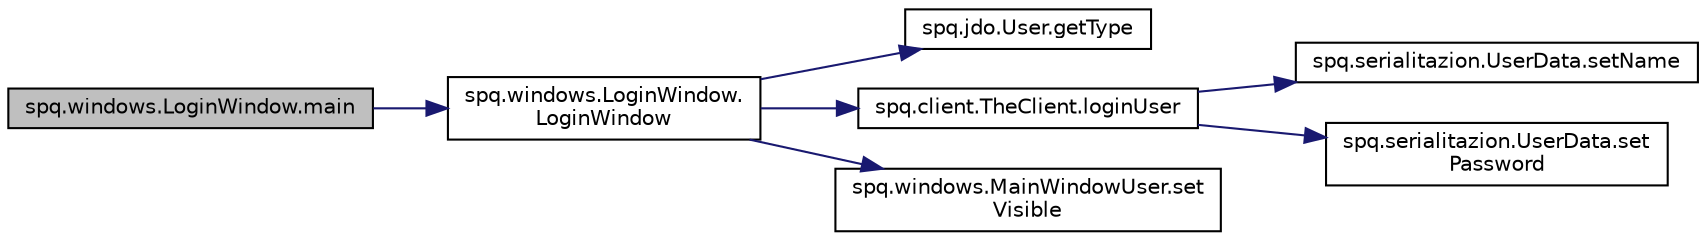 digraph "spq.windows.LoginWindow.main"
{
 // LATEX_PDF_SIZE
  edge [fontname="Helvetica",fontsize="10",labelfontname="Helvetica",labelfontsize="10"];
  node [fontname="Helvetica",fontsize="10",shape=record];
  rankdir="LR";
  Node1 [label="spq.windows.LoginWindow.main",height=0.2,width=0.4,color="black", fillcolor="grey75", style="filled", fontcolor="black",tooltip=" "];
  Node1 -> Node2 [color="midnightblue",fontsize="10",style="solid",fontname="Helvetica"];
  Node2 [label="spq.windows.LoginWindow.\lLoginWindow",height=0.2,width=0.4,color="black", fillcolor="white", style="filled",URL="$classspq_1_1windows_1_1_login_window.html#ac21f858274217aed75608436780bc9a6",tooltip=" "];
  Node2 -> Node3 [color="midnightblue",fontsize="10",style="solid",fontname="Helvetica"];
  Node3 [label="spq.jdo.User.getType",height=0.2,width=0.4,color="black", fillcolor="white", style="filled",URL="$classspq_1_1jdo_1_1_user.html#aaaecabb2eb744648f5d7fc3beef1e564",tooltip=" "];
  Node2 -> Node4 [color="midnightblue",fontsize="10",style="solid",fontname="Helvetica"];
  Node4 [label="spq.client.TheClient.loginUser",height=0.2,width=0.4,color="black", fillcolor="white", style="filled",URL="$classspq_1_1client_1_1_the_client.html#a44d62b5e8253c3dadb3c805afcc497e6",tooltip=" "];
  Node4 -> Node5 [color="midnightblue",fontsize="10",style="solid",fontname="Helvetica"];
  Node5 [label="spq.serialitazion.UserData.setName",height=0.2,width=0.4,color="black", fillcolor="white", style="filled",URL="$classspq_1_1serialitazion_1_1_user_data.html#ad3367a8303a09273808ce0c03b730a2e",tooltip=" "];
  Node4 -> Node6 [color="midnightblue",fontsize="10",style="solid",fontname="Helvetica"];
  Node6 [label="spq.serialitazion.UserData.set\lPassword",height=0.2,width=0.4,color="black", fillcolor="white", style="filled",URL="$classspq_1_1serialitazion_1_1_user_data.html#ae12c1e4a9befbc28955a64b623c9afa3",tooltip=" "];
  Node2 -> Node7 [color="midnightblue",fontsize="10",style="solid",fontname="Helvetica"];
  Node7 [label="spq.windows.MainWindowUser.set\lVisible",height=0.2,width=0.4,color="black", fillcolor="white", style="filled",URL="$classspq_1_1windows_1_1_main_window_user.html#a34a630e9103995a198f8c3b41114184d",tooltip=" "];
}
